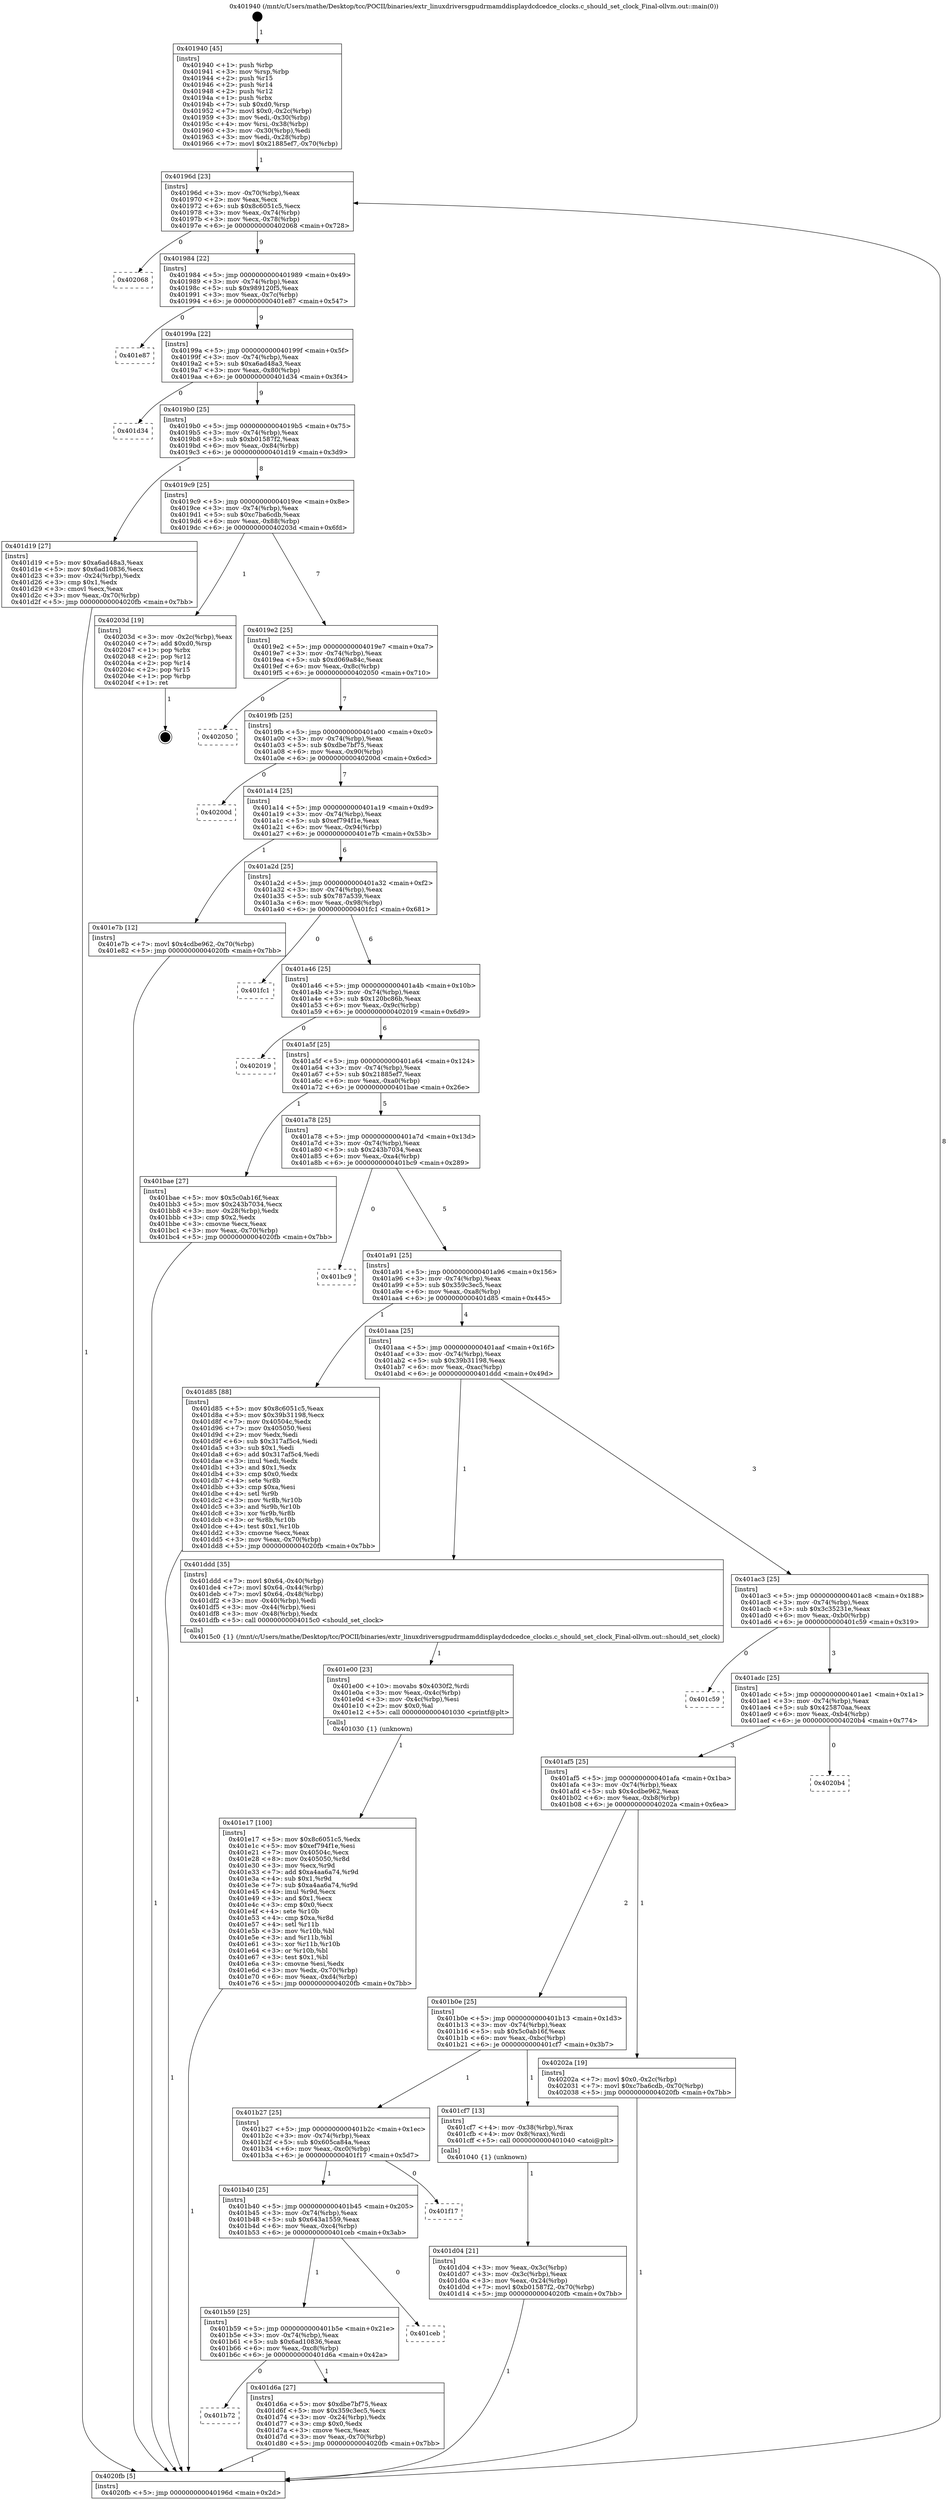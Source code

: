 digraph "0x401940" {
  label = "0x401940 (/mnt/c/Users/mathe/Desktop/tcc/POCII/binaries/extr_linuxdriversgpudrmamddisplaydcdcedce_clocks.c_should_set_clock_Final-ollvm.out::main(0))"
  labelloc = "t"
  node[shape=record]

  Entry [label="",width=0.3,height=0.3,shape=circle,fillcolor=black,style=filled]
  "0x40196d" [label="{
     0x40196d [23]\l
     | [instrs]\l
     &nbsp;&nbsp;0x40196d \<+3\>: mov -0x70(%rbp),%eax\l
     &nbsp;&nbsp;0x401970 \<+2\>: mov %eax,%ecx\l
     &nbsp;&nbsp;0x401972 \<+6\>: sub $0x8c6051c5,%ecx\l
     &nbsp;&nbsp;0x401978 \<+3\>: mov %eax,-0x74(%rbp)\l
     &nbsp;&nbsp;0x40197b \<+3\>: mov %ecx,-0x78(%rbp)\l
     &nbsp;&nbsp;0x40197e \<+6\>: je 0000000000402068 \<main+0x728\>\l
  }"]
  "0x402068" [label="{
     0x402068\l
  }", style=dashed]
  "0x401984" [label="{
     0x401984 [22]\l
     | [instrs]\l
     &nbsp;&nbsp;0x401984 \<+5\>: jmp 0000000000401989 \<main+0x49\>\l
     &nbsp;&nbsp;0x401989 \<+3\>: mov -0x74(%rbp),%eax\l
     &nbsp;&nbsp;0x40198c \<+5\>: sub $0x989120f5,%eax\l
     &nbsp;&nbsp;0x401991 \<+3\>: mov %eax,-0x7c(%rbp)\l
     &nbsp;&nbsp;0x401994 \<+6\>: je 0000000000401e87 \<main+0x547\>\l
  }"]
  Exit [label="",width=0.3,height=0.3,shape=circle,fillcolor=black,style=filled,peripheries=2]
  "0x401e87" [label="{
     0x401e87\l
  }", style=dashed]
  "0x40199a" [label="{
     0x40199a [22]\l
     | [instrs]\l
     &nbsp;&nbsp;0x40199a \<+5\>: jmp 000000000040199f \<main+0x5f\>\l
     &nbsp;&nbsp;0x40199f \<+3\>: mov -0x74(%rbp),%eax\l
     &nbsp;&nbsp;0x4019a2 \<+5\>: sub $0xa6ad48a3,%eax\l
     &nbsp;&nbsp;0x4019a7 \<+3\>: mov %eax,-0x80(%rbp)\l
     &nbsp;&nbsp;0x4019aa \<+6\>: je 0000000000401d34 \<main+0x3f4\>\l
  }"]
  "0x401e17" [label="{
     0x401e17 [100]\l
     | [instrs]\l
     &nbsp;&nbsp;0x401e17 \<+5\>: mov $0x8c6051c5,%edx\l
     &nbsp;&nbsp;0x401e1c \<+5\>: mov $0xef794f1e,%esi\l
     &nbsp;&nbsp;0x401e21 \<+7\>: mov 0x40504c,%ecx\l
     &nbsp;&nbsp;0x401e28 \<+8\>: mov 0x405050,%r8d\l
     &nbsp;&nbsp;0x401e30 \<+3\>: mov %ecx,%r9d\l
     &nbsp;&nbsp;0x401e33 \<+7\>: add $0xa4aa6a74,%r9d\l
     &nbsp;&nbsp;0x401e3a \<+4\>: sub $0x1,%r9d\l
     &nbsp;&nbsp;0x401e3e \<+7\>: sub $0xa4aa6a74,%r9d\l
     &nbsp;&nbsp;0x401e45 \<+4\>: imul %r9d,%ecx\l
     &nbsp;&nbsp;0x401e49 \<+3\>: and $0x1,%ecx\l
     &nbsp;&nbsp;0x401e4c \<+3\>: cmp $0x0,%ecx\l
     &nbsp;&nbsp;0x401e4f \<+4\>: sete %r10b\l
     &nbsp;&nbsp;0x401e53 \<+4\>: cmp $0xa,%r8d\l
     &nbsp;&nbsp;0x401e57 \<+4\>: setl %r11b\l
     &nbsp;&nbsp;0x401e5b \<+3\>: mov %r10b,%bl\l
     &nbsp;&nbsp;0x401e5e \<+3\>: and %r11b,%bl\l
     &nbsp;&nbsp;0x401e61 \<+3\>: xor %r11b,%r10b\l
     &nbsp;&nbsp;0x401e64 \<+3\>: or %r10b,%bl\l
     &nbsp;&nbsp;0x401e67 \<+3\>: test $0x1,%bl\l
     &nbsp;&nbsp;0x401e6a \<+3\>: cmovne %esi,%edx\l
     &nbsp;&nbsp;0x401e6d \<+3\>: mov %edx,-0x70(%rbp)\l
     &nbsp;&nbsp;0x401e70 \<+6\>: mov %eax,-0xd4(%rbp)\l
     &nbsp;&nbsp;0x401e76 \<+5\>: jmp 00000000004020fb \<main+0x7bb\>\l
  }"]
  "0x401d34" [label="{
     0x401d34\l
  }", style=dashed]
  "0x4019b0" [label="{
     0x4019b0 [25]\l
     | [instrs]\l
     &nbsp;&nbsp;0x4019b0 \<+5\>: jmp 00000000004019b5 \<main+0x75\>\l
     &nbsp;&nbsp;0x4019b5 \<+3\>: mov -0x74(%rbp),%eax\l
     &nbsp;&nbsp;0x4019b8 \<+5\>: sub $0xb01587f2,%eax\l
     &nbsp;&nbsp;0x4019bd \<+6\>: mov %eax,-0x84(%rbp)\l
     &nbsp;&nbsp;0x4019c3 \<+6\>: je 0000000000401d19 \<main+0x3d9\>\l
  }"]
  "0x401e00" [label="{
     0x401e00 [23]\l
     | [instrs]\l
     &nbsp;&nbsp;0x401e00 \<+10\>: movabs $0x4030f2,%rdi\l
     &nbsp;&nbsp;0x401e0a \<+3\>: mov %eax,-0x4c(%rbp)\l
     &nbsp;&nbsp;0x401e0d \<+3\>: mov -0x4c(%rbp),%esi\l
     &nbsp;&nbsp;0x401e10 \<+2\>: mov $0x0,%al\l
     &nbsp;&nbsp;0x401e12 \<+5\>: call 0000000000401030 \<printf@plt\>\l
     | [calls]\l
     &nbsp;&nbsp;0x401030 \{1\} (unknown)\l
  }"]
  "0x401d19" [label="{
     0x401d19 [27]\l
     | [instrs]\l
     &nbsp;&nbsp;0x401d19 \<+5\>: mov $0xa6ad48a3,%eax\l
     &nbsp;&nbsp;0x401d1e \<+5\>: mov $0x6ad10836,%ecx\l
     &nbsp;&nbsp;0x401d23 \<+3\>: mov -0x24(%rbp),%edx\l
     &nbsp;&nbsp;0x401d26 \<+3\>: cmp $0x1,%edx\l
     &nbsp;&nbsp;0x401d29 \<+3\>: cmovl %ecx,%eax\l
     &nbsp;&nbsp;0x401d2c \<+3\>: mov %eax,-0x70(%rbp)\l
     &nbsp;&nbsp;0x401d2f \<+5\>: jmp 00000000004020fb \<main+0x7bb\>\l
  }"]
  "0x4019c9" [label="{
     0x4019c9 [25]\l
     | [instrs]\l
     &nbsp;&nbsp;0x4019c9 \<+5\>: jmp 00000000004019ce \<main+0x8e\>\l
     &nbsp;&nbsp;0x4019ce \<+3\>: mov -0x74(%rbp),%eax\l
     &nbsp;&nbsp;0x4019d1 \<+5\>: sub $0xc7ba6cdb,%eax\l
     &nbsp;&nbsp;0x4019d6 \<+6\>: mov %eax,-0x88(%rbp)\l
     &nbsp;&nbsp;0x4019dc \<+6\>: je 000000000040203d \<main+0x6fd\>\l
  }"]
  "0x401b72" [label="{
     0x401b72\l
  }", style=dashed]
  "0x40203d" [label="{
     0x40203d [19]\l
     | [instrs]\l
     &nbsp;&nbsp;0x40203d \<+3\>: mov -0x2c(%rbp),%eax\l
     &nbsp;&nbsp;0x402040 \<+7\>: add $0xd0,%rsp\l
     &nbsp;&nbsp;0x402047 \<+1\>: pop %rbx\l
     &nbsp;&nbsp;0x402048 \<+2\>: pop %r12\l
     &nbsp;&nbsp;0x40204a \<+2\>: pop %r14\l
     &nbsp;&nbsp;0x40204c \<+2\>: pop %r15\l
     &nbsp;&nbsp;0x40204e \<+1\>: pop %rbp\l
     &nbsp;&nbsp;0x40204f \<+1\>: ret\l
  }"]
  "0x4019e2" [label="{
     0x4019e2 [25]\l
     | [instrs]\l
     &nbsp;&nbsp;0x4019e2 \<+5\>: jmp 00000000004019e7 \<main+0xa7\>\l
     &nbsp;&nbsp;0x4019e7 \<+3\>: mov -0x74(%rbp),%eax\l
     &nbsp;&nbsp;0x4019ea \<+5\>: sub $0xd069a84c,%eax\l
     &nbsp;&nbsp;0x4019ef \<+6\>: mov %eax,-0x8c(%rbp)\l
     &nbsp;&nbsp;0x4019f5 \<+6\>: je 0000000000402050 \<main+0x710\>\l
  }"]
  "0x401d6a" [label="{
     0x401d6a [27]\l
     | [instrs]\l
     &nbsp;&nbsp;0x401d6a \<+5\>: mov $0xdbe7bf75,%eax\l
     &nbsp;&nbsp;0x401d6f \<+5\>: mov $0x359c3ec5,%ecx\l
     &nbsp;&nbsp;0x401d74 \<+3\>: mov -0x24(%rbp),%edx\l
     &nbsp;&nbsp;0x401d77 \<+3\>: cmp $0x0,%edx\l
     &nbsp;&nbsp;0x401d7a \<+3\>: cmove %ecx,%eax\l
     &nbsp;&nbsp;0x401d7d \<+3\>: mov %eax,-0x70(%rbp)\l
     &nbsp;&nbsp;0x401d80 \<+5\>: jmp 00000000004020fb \<main+0x7bb\>\l
  }"]
  "0x402050" [label="{
     0x402050\l
  }", style=dashed]
  "0x4019fb" [label="{
     0x4019fb [25]\l
     | [instrs]\l
     &nbsp;&nbsp;0x4019fb \<+5\>: jmp 0000000000401a00 \<main+0xc0\>\l
     &nbsp;&nbsp;0x401a00 \<+3\>: mov -0x74(%rbp),%eax\l
     &nbsp;&nbsp;0x401a03 \<+5\>: sub $0xdbe7bf75,%eax\l
     &nbsp;&nbsp;0x401a08 \<+6\>: mov %eax,-0x90(%rbp)\l
     &nbsp;&nbsp;0x401a0e \<+6\>: je 000000000040200d \<main+0x6cd\>\l
  }"]
  "0x401b59" [label="{
     0x401b59 [25]\l
     | [instrs]\l
     &nbsp;&nbsp;0x401b59 \<+5\>: jmp 0000000000401b5e \<main+0x21e\>\l
     &nbsp;&nbsp;0x401b5e \<+3\>: mov -0x74(%rbp),%eax\l
     &nbsp;&nbsp;0x401b61 \<+5\>: sub $0x6ad10836,%eax\l
     &nbsp;&nbsp;0x401b66 \<+6\>: mov %eax,-0xc8(%rbp)\l
     &nbsp;&nbsp;0x401b6c \<+6\>: je 0000000000401d6a \<main+0x42a\>\l
  }"]
  "0x40200d" [label="{
     0x40200d\l
  }", style=dashed]
  "0x401a14" [label="{
     0x401a14 [25]\l
     | [instrs]\l
     &nbsp;&nbsp;0x401a14 \<+5\>: jmp 0000000000401a19 \<main+0xd9\>\l
     &nbsp;&nbsp;0x401a19 \<+3\>: mov -0x74(%rbp),%eax\l
     &nbsp;&nbsp;0x401a1c \<+5\>: sub $0xef794f1e,%eax\l
     &nbsp;&nbsp;0x401a21 \<+6\>: mov %eax,-0x94(%rbp)\l
     &nbsp;&nbsp;0x401a27 \<+6\>: je 0000000000401e7b \<main+0x53b\>\l
  }"]
  "0x401ceb" [label="{
     0x401ceb\l
  }", style=dashed]
  "0x401e7b" [label="{
     0x401e7b [12]\l
     | [instrs]\l
     &nbsp;&nbsp;0x401e7b \<+7\>: movl $0x4cdbe962,-0x70(%rbp)\l
     &nbsp;&nbsp;0x401e82 \<+5\>: jmp 00000000004020fb \<main+0x7bb\>\l
  }"]
  "0x401a2d" [label="{
     0x401a2d [25]\l
     | [instrs]\l
     &nbsp;&nbsp;0x401a2d \<+5\>: jmp 0000000000401a32 \<main+0xf2\>\l
     &nbsp;&nbsp;0x401a32 \<+3\>: mov -0x74(%rbp),%eax\l
     &nbsp;&nbsp;0x401a35 \<+5\>: sub $0x787a539,%eax\l
     &nbsp;&nbsp;0x401a3a \<+6\>: mov %eax,-0x98(%rbp)\l
     &nbsp;&nbsp;0x401a40 \<+6\>: je 0000000000401fc1 \<main+0x681\>\l
  }"]
  "0x401b40" [label="{
     0x401b40 [25]\l
     | [instrs]\l
     &nbsp;&nbsp;0x401b40 \<+5\>: jmp 0000000000401b45 \<main+0x205\>\l
     &nbsp;&nbsp;0x401b45 \<+3\>: mov -0x74(%rbp),%eax\l
     &nbsp;&nbsp;0x401b48 \<+5\>: sub $0x643a1559,%eax\l
     &nbsp;&nbsp;0x401b4d \<+6\>: mov %eax,-0xc4(%rbp)\l
     &nbsp;&nbsp;0x401b53 \<+6\>: je 0000000000401ceb \<main+0x3ab\>\l
  }"]
  "0x401fc1" [label="{
     0x401fc1\l
  }", style=dashed]
  "0x401a46" [label="{
     0x401a46 [25]\l
     | [instrs]\l
     &nbsp;&nbsp;0x401a46 \<+5\>: jmp 0000000000401a4b \<main+0x10b\>\l
     &nbsp;&nbsp;0x401a4b \<+3\>: mov -0x74(%rbp),%eax\l
     &nbsp;&nbsp;0x401a4e \<+5\>: sub $0x120bc86b,%eax\l
     &nbsp;&nbsp;0x401a53 \<+6\>: mov %eax,-0x9c(%rbp)\l
     &nbsp;&nbsp;0x401a59 \<+6\>: je 0000000000402019 \<main+0x6d9\>\l
  }"]
  "0x401f17" [label="{
     0x401f17\l
  }", style=dashed]
  "0x402019" [label="{
     0x402019\l
  }", style=dashed]
  "0x401a5f" [label="{
     0x401a5f [25]\l
     | [instrs]\l
     &nbsp;&nbsp;0x401a5f \<+5\>: jmp 0000000000401a64 \<main+0x124\>\l
     &nbsp;&nbsp;0x401a64 \<+3\>: mov -0x74(%rbp),%eax\l
     &nbsp;&nbsp;0x401a67 \<+5\>: sub $0x21885ef7,%eax\l
     &nbsp;&nbsp;0x401a6c \<+6\>: mov %eax,-0xa0(%rbp)\l
     &nbsp;&nbsp;0x401a72 \<+6\>: je 0000000000401bae \<main+0x26e\>\l
  }"]
  "0x401d04" [label="{
     0x401d04 [21]\l
     | [instrs]\l
     &nbsp;&nbsp;0x401d04 \<+3\>: mov %eax,-0x3c(%rbp)\l
     &nbsp;&nbsp;0x401d07 \<+3\>: mov -0x3c(%rbp),%eax\l
     &nbsp;&nbsp;0x401d0a \<+3\>: mov %eax,-0x24(%rbp)\l
     &nbsp;&nbsp;0x401d0d \<+7\>: movl $0xb01587f2,-0x70(%rbp)\l
     &nbsp;&nbsp;0x401d14 \<+5\>: jmp 00000000004020fb \<main+0x7bb\>\l
  }"]
  "0x401bae" [label="{
     0x401bae [27]\l
     | [instrs]\l
     &nbsp;&nbsp;0x401bae \<+5\>: mov $0x5c0ab16f,%eax\l
     &nbsp;&nbsp;0x401bb3 \<+5\>: mov $0x243b7034,%ecx\l
     &nbsp;&nbsp;0x401bb8 \<+3\>: mov -0x28(%rbp),%edx\l
     &nbsp;&nbsp;0x401bbb \<+3\>: cmp $0x2,%edx\l
     &nbsp;&nbsp;0x401bbe \<+3\>: cmovne %ecx,%eax\l
     &nbsp;&nbsp;0x401bc1 \<+3\>: mov %eax,-0x70(%rbp)\l
     &nbsp;&nbsp;0x401bc4 \<+5\>: jmp 00000000004020fb \<main+0x7bb\>\l
  }"]
  "0x401a78" [label="{
     0x401a78 [25]\l
     | [instrs]\l
     &nbsp;&nbsp;0x401a78 \<+5\>: jmp 0000000000401a7d \<main+0x13d\>\l
     &nbsp;&nbsp;0x401a7d \<+3\>: mov -0x74(%rbp),%eax\l
     &nbsp;&nbsp;0x401a80 \<+5\>: sub $0x243b7034,%eax\l
     &nbsp;&nbsp;0x401a85 \<+6\>: mov %eax,-0xa4(%rbp)\l
     &nbsp;&nbsp;0x401a8b \<+6\>: je 0000000000401bc9 \<main+0x289\>\l
  }"]
  "0x4020fb" [label="{
     0x4020fb [5]\l
     | [instrs]\l
     &nbsp;&nbsp;0x4020fb \<+5\>: jmp 000000000040196d \<main+0x2d\>\l
  }"]
  "0x401940" [label="{
     0x401940 [45]\l
     | [instrs]\l
     &nbsp;&nbsp;0x401940 \<+1\>: push %rbp\l
     &nbsp;&nbsp;0x401941 \<+3\>: mov %rsp,%rbp\l
     &nbsp;&nbsp;0x401944 \<+2\>: push %r15\l
     &nbsp;&nbsp;0x401946 \<+2\>: push %r14\l
     &nbsp;&nbsp;0x401948 \<+2\>: push %r12\l
     &nbsp;&nbsp;0x40194a \<+1\>: push %rbx\l
     &nbsp;&nbsp;0x40194b \<+7\>: sub $0xd0,%rsp\l
     &nbsp;&nbsp;0x401952 \<+7\>: movl $0x0,-0x2c(%rbp)\l
     &nbsp;&nbsp;0x401959 \<+3\>: mov %edi,-0x30(%rbp)\l
     &nbsp;&nbsp;0x40195c \<+4\>: mov %rsi,-0x38(%rbp)\l
     &nbsp;&nbsp;0x401960 \<+3\>: mov -0x30(%rbp),%edi\l
     &nbsp;&nbsp;0x401963 \<+3\>: mov %edi,-0x28(%rbp)\l
     &nbsp;&nbsp;0x401966 \<+7\>: movl $0x21885ef7,-0x70(%rbp)\l
  }"]
  "0x401b27" [label="{
     0x401b27 [25]\l
     | [instrs]\l
     &nbsp;&nbsp;0x401b27 \<+5\>: jmp 0000000000401b2c \<main+0x1ec\>\l
     &nbsp;&nbsp;0x401b2c \<+3\>: mov -0x74(%rbp),%eax\l
     &nbsp;&nbsp;0x401b2f \<+5\>: sub $0x605ca84a,%eax\l
     &nbsp;&nbsp;0x401b34 \<+6\>: mov %eax,-0xc0(%rbp)\l
     &nbsp;&nbsp;0x401b3a \<+6\>: je 0000000000401f17 \<main+0x5d7\>\l
  }"]
  "0x401bc9" [label="{
     0x401bc9\l
  }", style=dashed]
  "0x401a91" [label="{
     0x401a91 [25]\l
     | [instrs]\l
     &nbsp;&nbsp;0x401a91 \<+5\>: jmp 0000000000401a96 \<main+0x156\>\l
     &nbsp;&nbsp;0x401a96 \<+3\>: mov -0x74(%rbp),%eax\l
     &nbsp;&nbsp;0x401a99 \<+5\>: sub $0x359c3ec5,%eax\l
     &nbsp;&nbsp;0x401a9e \<+6\>: mov %eax,-0xa8(%rbp)\l
     &nbsp;&nbsp;0x401aa4 \<+6\>: je 0000000000401d85 \<main+0x445\>\l
  }"]
  "0x401cf7" [label="{
     0x401cf7 [13]\l
     | [instrs]\l
     &nbsp;&nbsp;0x401cf7 \<+4\>: mov -0x38(%rbp),%rax\l
     &nbsp;&nbsp;0x401cfb \<+4\>: mov 0x8(%rax),%rdi\l
     &nbsp;&nbsp;0x401cff \<+5\>: call 0000000000401040 \<atoi@plt\>\l
     | [calls]\l
     &nbsp;&nbsp;0x401040 \{1\} (unknown)\l
  }"]
  "0x401d85" [label="{
     0x401d85 [88]\l
     | [instrs]\l
     &nbsp;&nbsp;0x401d85 \<+5\>: mov $0x8c6051c5,%eax\l
     &nbsp;&nbsp;0x401d8a \<+5\>: mov $0x39b31198,%ecx\l
     &nbsp;&nbsp;0x401d8f \<+7\>: mov 0x40504c,%edx\l
     &nbsp;&nbsp;0x401d96 \<+7\>: mov 0x405050,%esi\l
     &nbsp;&nbsp;0x401d9d \<+2\>: mov %edx,%edi\l
     &nbsp;&nbsp;0x401d9f \<+6\>: sub $0x317af5c4,%edi\l
     &nbsp;&nbsp;0x401da5 \<+3\>: sub $0x1,%edi\l
     &nbsp;&nbsp;0x401da8 \<+6\>: add $0x317af5c4,%edi\l
     &nbsp;&nbsp;0x401dae \<+3\>: imul %edi,%edx\l
     &nbsp;&nbsp;0x401db1 \<+3\>: and $0x1,%edx\l
     &nbsp;&nbsp;0x401db4 \<+3\>: cmp $0x0,%edx\l
     &nbsp;&nbsp;0x401db7 \<+4\>: sete %r8b\l
     &nbsp;&nbsp;0x401dbb \<+3\>: cmp $0xa,%esi\l
     &nbsp;&nbsp;0x401dbe \<+4\>: setl %r9b\l
     &nbsp;&nbsp;0x401dc2 \<+3\>: mov %r8b,%r10b\l
     &nbsp;&nbsp;0x401dc5 \<+3\>: and %r9b,%r10b\l
     &nbsp;&nbsp;0x401dc8 \<+3\>: xor %r9b,%r8b\l
     &nbsp;&nbsp;0x401dcb \<+3\>: or %r8b,%r10b\l
     &nbsp;&nbsp;0x401dce \<+4\>: test $0x1,%r10b\l
     &nbsp;&nbsp;0x401dd2 \<+3\>: cmovne %ecx,%eax\l
     &nbsp;&nbsp;0x401dd5 \<+3\>: mov %eax,-0x70(%rbp)\l
     &nbsp;&nbsp;0x401dd8 \<+5\>: jmp 00000000004020fb \<main+0x7bb\>\l
  }"]
  "0x401aaa" [label="{
     0x401aaa [25]\l
     | [instrs]\l
     &nbsp;&nbsp;0x401aaa \<+5\>: jmp 0000000000401aaf \<main+0x16f\>\l
     &nbsp;&nbsp;0x401aaf \<+3\>: mov -0x74(%rbp),%eax\l
     &nbsp;&nbsp;0x401ab2 \<+5\>: sub $0x39b31198,%eax\l
     &nbsp;&nbsp;0x401ab7 \<+6\>: mov %eax,-0xac(%rbp)\l
     &nbsp;&nbsp;0x401abd \<+6\>: je 0000000000401ddd \<main+0x49d\>\l
  }"]
  "0x401b0e" [label="{
     0x401b0e [25]\l
     | [instrs]\l
     &nbsp;&nbsp;0x401b0e \<+5\>: jmp 0000000000401b13 \<main+0x1d3\>\l
     &nbsp;&nbsp;0x401b13 \<+3\>: mov -0x74(%rbp),%eax\l
     &nbsp;&nbsp;0x401b16 \<+5\>: sub $0x5c0ab16f,%eax\l
     &nbsp;&nbsp;0x401b1b \<+6\>: mov %eax,-0xbc(%rbp)\l
     &nbsp;&nbsp;0x401b21 \<+6\>: je 0000000000401cf7 \<main+0x3b7\>\l
  }"]
  "0x401ddd" [label="{
     0x401ddd [35]\l
     | [instrs]\l
     &nbsp;&nbsp;0x401ddd \<+7\>: movl $0x64,-0x40(%rbp)\l
     &nbsp;&nbsp;0x401de4 \<+7\>: movl $0x64,-0x44(%rbp)\l
     &nbsp;&nbsp;0x401deb \<+7\>: movl $0x64,-0x48(%rbp)\l
     &nbsp;&nbsp;0x401df2 \<+3\>: mov -0x40(%rbp),%edi\l
     &nbsp;&nbsp;0x401df5 \<+3\>: mov -0x44(%rbp),%esi\l
     &nbsp;&nbsp;0x401df8 \<+3\>: mov -0x48(%rbp),%edx\l
     &nbsp;&nbsp;0x401dfb \<+5\>: call 00000000004015c0 \<should_set_clock\>\l
     | [calls]\l
     &nbsp;&nbsp;0x4015c0 \{1\} (/mnt/c/Users/mathe/Desktop/tcc/POCII/binaries/extr_linuxdriversgpudrmamddisplaydcdcedce_clocks.c_should_set_clock_Final-ollvm.out::should_set_clock)\l
  }"]
  "0x401ac3" [label="{
     0x401ac3 [25]\l
     | [instrs]\l
     &nbsp;&nbsp;0x401ac3 \<+5\>: jmp 0000000000401ac8 \<main+0x188\>\l
     &nbsp;&nbsp;0x401ac8 \<+3\>: mov -0x74(%rbp),%eax\l
     &nbsp;&nbsp;0x401acb \<+5\>: sub $0x3c35231e,%eax\l
     &nbsp;&nbsp;0x401ad0 \<+6\>: mov %eax,-0xb0(%rbp)\l
     &nbsp;&nbsp;0x401ad6 \<+6\>: je 0000000000401c59 \<main+0x319\>\l
  }"]
  "0x40202a" [label="{
     0x40202a [19]\l
     | [instrs]\l
     &nbsp;&nbsp;0x40202a \<+7\>: movl $0x0,-0x2c(%rbp)\l
     &nbsp;&nbsp;0x402031 \<+7\>: movl $0xc7ba6cdb,-0x70(%rbp)\l
     &nbsp;&nbsp;0x402038 \<+5\>: jmp 00000000004020fb \<main+0x7bb\>\l
  }"]
  "0x401c59" [label="{
     0x401c59\l
  }", style=dashed]
  "0x401adc" [label="{
     0x401adc [25]\l
     | [instrs]\l
     &nbsp;&nbsp;0x401adc \<+5\>: jmp 0000000000401ae1 \<main+0x1a1\>\l
     &nbsp;&nbsp;0x401ae1 \<+3\>: mov -0x74(%rbp),%eax\l
     &nbsp;&nbsp;0x401ae4 \<+5\>: sub $0x425870aa,%eax\l
     &nbsp;&nbsp;0x401ae9 \<+6\>: mov %eax,-0xb4(%rbp)\l
     &nbsp;&nbsp;0x401aef \<+6\>: je 00000000004020b4 \<main+0x774\>\l
  }"]
  "0x401af5" [label="{
     0x401af5 [25]\l
     | [instrs]\l
     &nbsp;&nbsp;0x401af5 \<+5\>: jmp 0000000000401afa \<main+0x1ba\>\l
     &nbsp;&nbsp;0x401afa \<+3\>: mov -0x74(%rbp),%eax\l
     &nbsp;&nbsp;0x401afd \<+5\>: sub $0x4cdbe962,%eax\l
     &nbsp;&nbsp;0x401b02 \<+6\>: mov %eax,-0xb8(%rbp)\l
     &nbsp;&nbsp;0x401b08 \<+6\>: je 000000000040202a \<main+0x6ea\>\l
  }"]
  "0x4020b4" [label="{
     0x4020b4\l
  }", style=dashed]
  Entry -> "0x401940" [label=" 1"]
  "0x40196d" -> "0x402068" [label=" 0"]
  "0x40196d" -> "0x401984" [label=" 9"]
  "0x40203d" -> Exit [label=" 1"]
  "0x401984" -> "0x401e87" [label=" 0"]
  "0x401984" -> "0x40199a" [label=" 9"]
  "0x40202a" -> "0x4020fb" [label=" 1"]
  "0x40199a" -> "0x401d34" [label=" 0"]
  "0x40199a" -> "0x4019b0" [label=" 9"]
  "0x401e7b" -> "0x4020fb" [label=" 1"]
  "0x4019b0" -> "0x401d19" [label=" 1"]
  "0x4019b0" -> "0x4019c9" [label=" 8"]
  "0x401e17" -> "0x4020fb" [label=" 1"]
  "0x4019c9" -> "0x40203d" [label=" 1"]
  "0x4019c9" -> "0x4019e2" [label=" 7"]
  "0x401e00" -> "0x401e17" [label=" 1"]
  "0x4019e2" -> "0x402050" [label=" 0"]
  "0x4019e2" -> "0x4019fb" [label=" 7"]
  "0x401ddd" -> "0x401e00" [label=" 1"]
  "0x4019fb" -> "0x40200d" [label=" 0"]
  "0x4019fb" -> "0x401a14" [label=" 7"]
  "0x401d6a" -> "0x4020fb" [label=" 1"]
  "0x401a14" -> "0x401e7b" [label=" 1"]
  "0x401a14" -> "0x401a2d" [label=" 6"]
  "0x401b59" -> "0x401b72" [label=" 0"]
  "0x401a2d" -> "0x401fc1" [label=" 0"]
  "0x401a2d" -> "0x401a46" [label=" 6"]
  "0x401d85" -> "0x4020fb" [label=" 1"]
  "0x401a46" -> "0x402019" [label=" 0"]
  "0x401a46" -> "0x401a5f" [label=" 6"]
  "0x401b40" -> "0x401b59" [label=" 1"]
  "0x401a5f" -> "0x401bae" [label=" 1"]
  "0x401a5f" -> "0x401a78" [label=" 5"]
  "0x401bae" -> "0x4020fb" [label=" 1"]
  "0x401940" -> "0x40196d" [label=" 1"]
  "0x4020fb" -> "0x40196d" [label=" 8"]
  "0x401b59" -> "0x401d6a" [label=" 1"]
  "0x401a78" -> "0x401bc9" [label=" 0"]
  "0x401a78" -> "0x401a91" [label=" 5"]
  "0x401b27" -> "0x401b40" [label=" 1"]
  "0x401a91" -> "0x401d85" [label=" 1"]
  "0x401a91" -> "0x401aaa" [label=" 4"]
  "0x401b27" -> "0x401f17" [label=" 0"]
  "0x401aaa" -> "0x401ddd" [label=" 1"]
  "0x401aaa" -> "0x401ac3" [label=" 3"]
  "0x401d19" -> "0x4020fb" [label=" 1"]
  "0x401ac3" -> "0x401c59" [label=" 0"]
  "0x401ac3" -> "0x401adc" [label=" 3"]
  "0x401d04" -> "0x4020fb" [label=" 1"]
  "0x401adc" -> "0x4020b4" [label=" 0"]
  "0x401adc" -> "0x401af5" [label=" 3"]
  "0x401cf7" -> "0x401d04" [label=" 1"]
  "0x401af5" -> "0x40202a" [label=" 1"]
  "0x401af5" -> "0x401b0e" [label=" 2"]
  "0x401b40" -> "0x401ceb" [label=" 0"]
  "0x401b0e" -> "0x401cf7" [label=" 1"]
  "0x401b0e" -> "0x401b27" [label=" 1"]
}
